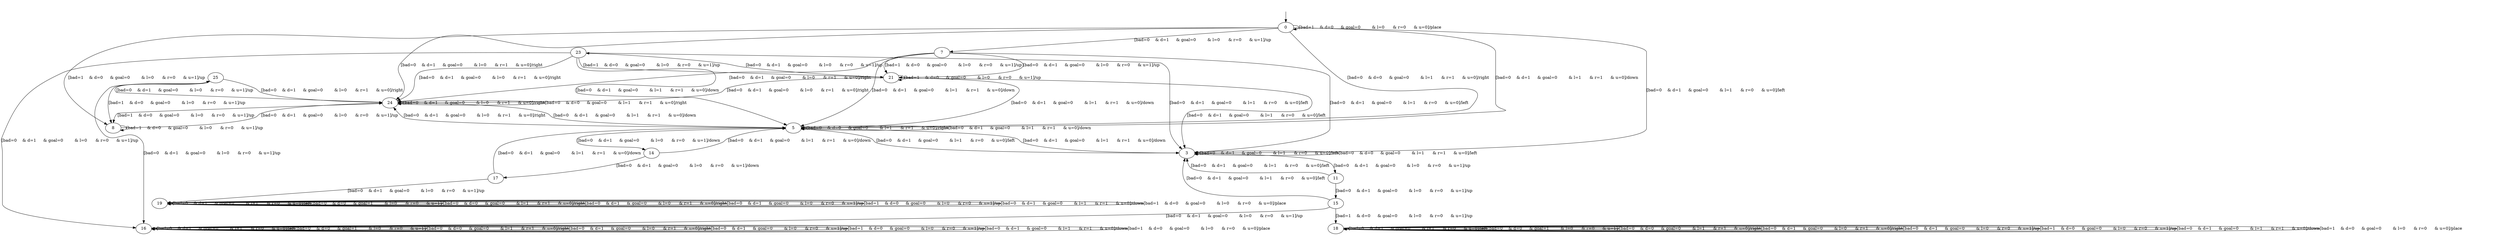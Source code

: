 digraph {
25;
24;
23;
21;
19;
18;
17;
16;
15;
14;
0;
3;
5;
7;
8;
11;
__init [label="", style=invis, width=0];
__init -> 0;
25 -> 8 [label="[bad=1	& d=0	& goal=0	& l=0	& r=0	& u=1]/up"];
25 -> 24 [label="[bad=0	& d=1	& goal=0	& l=0	& r=1	& u=0]/right"];
25 -> 16 [label="[bad=0	& d=1	& goal=0	& l=0	& r=0	& u=1]/up"];
24 -> 25 [label="[bad=0	& d=1	& goal=0	& l=0	& r=0	& u=1]/up"];
24 -> 8 [label="[bad=1	& d=0	& goal=0	& l=0	& r=0	& u=1]/up"];
24 -> 24 [label="[bad=0	& d=1	& goal=0	& l=0	& r=1	& u=0]/right"];
24 -> 24 [label="[bad=0	& d=0	& goal=0	& l=1	& r=1	& u=0]/right"];
24 -> 5 [label="[bad=0	& d=1	& goal=0	& l=1	& r=1	& u=0]/down"];
23 -> 21 [label="[bad=1	& d=0	& goal=0	& l=0	& r=0	& u=1]/up"];
23 -> 3 [label="[bad=0	& d=1	& goal=0	& l=1	& r=0	& u=0]/left"];
23 -> 5 [label="[bad=0	& d=1	& goal=0	& l=1	& r=1	& u=0]/down"];
23 -> 24 [label="[bad=0	& d=1	& goal=0	& l=0	& r=1	& u=0]/right"];
23 -> 16 [label="[bad=0	& d=1	& goal=0	& l=0	& r=0	& u=1]/up"];
21 -> 23 [label="[bad=0	& d=1	& goal=0	& l=0	& r=0	& u=1]/up"];
21 -> 21 [label="[bad=1	& d=0	& goal=0	& l=0	& r=0	& u=1]/up"];
21 -> 3 [label="[bad=0	& d=1	& goal=0	& l=1	& r=0	& u=0]/left"];
21 -> 5 [label="[bad=0	& d=1	& goal=0	& l=1	& r=1	& u=0]/down"];
21 -> 24 [label="[bad=0	& d=1	& goal=0	& l=0	& r=1	& u=0]/right"];
19 -> 19 [label="[bad=0	& d=1	& goal=0	& l=1	& r=0	& u=0]/left"];
19 -> 19 [label="[bad=0	& d=0	& goal=1	& l=0	& r=0	& u=1]/"];
19 -> 19 [label="[bad=0	& d=0	& goal=0	& l=1	& r=1	& u=0]/right"];
19 -> 19 [label="[bad=0	& d=1	& goal=0	& l=0	& r=1	& u=0]/right"];
19 -> 19 [label="[bad=0	& d=1	& goal=0	& l=0	& r=0	& u=1]/up"];
19 -> 19 [label="[bad=1	& d=0	& goal=0	& l=0	& r=0	& u=1]/up"];
19 -> 19 [label="[bad=0	& d=1	& goal=0	& l=1	& r=1	& u=0]/down"];
19 -> 19 [label="[bad=1	& d=0	& goal=0	& l=0	& r=0	& u=0]/place"];
18 -> 18 [label="[bad=0	& d=1	& goal=0	& l=1	& r=0	& u=0]/left"];
18 -> 18 [label="[bad=0	& d=0	& goal=1	& l=0	& r=0	& u=1]/"];
18 -> 18 [label="[bad=0	& d=0	& goal=0	& l=1	& r=1	& u=0]/right"];
18 -> 18 [label="[bad=0	& d=1	& goal=0	& l=0	& r=1	& u=0]/right"];
18 -> 18 [label="[bad=0	& d=1	& goal=0	& l=0	& r=0	& u=1]/up"];
18 -> 18 [label="[bad=1	& d=0	& goal=0	& l=0	& r=0	& u=1]/up"];
18 -> 18 [label="[bad=0	& d=1	& goal=0	& l=1	& r=1	& u=0]/down"];
18 -> 18 [label="[bad=1	& d=0	& goal=0	& l=0	& r=0	& u=0]/place"];
17 -> 5 [label="[bad=0	& d=1	& goal=0	& l=1	& r=1	& u=0]/down"];
17 -> 19 [label="[bad=0	& d=1	& goal=0	& l=0	& r=0	& u=1]/up"];
16 -> 16 [label="[bad=0	& d=1	& goal=0	& l=1	& r=0	& u=0]/left"];
16 -> 16 [label="[bad=0	& d=0	& goal=1	& l=0	& r=0	& u=1]/"];
16 -> 16 [label="[bad=0	& d=0	& goal=0	& l=1	& r=1	& u=0]/right"];
16 -> 16 [label="[bad=0	& d=1	& goal=0	& l=0	& r=1	& u=0]/right"];
16 -> 16 [label="[bad=0	& d=1	& goal=0	& l=0	& r=0	& u=1]/up"];
16 -> 16 [label="[bad=1	& d=0	& goal=0	& l=0	& r=0	& u=1]/up"];
16 -> 16 [label="[bad=0	& d=1	& goal=0	& l=1	& r=1	& u=0]/down"];
16 -> 16 [label="[bad=1	& d=0	& goal=0	& l=0	& r=0	& u=0]/place"];
15 -> 3 [label="[bad=0	& d=1	& goal=0	& l=1	& r=0	& u=0]/left"];
15 -> 18 [label="[bad=1	& d=0	& goal=0	& l=0	& r=0	& u=1]/up"];
15 -> 16 [label="[bad=0	& d=1	& goal=0	& l=0	& r=0	& u=1]/up"];
14 -> 17 [label="[bad=0	& d=1	& goal=0	& l=0	& r=0	& u=1]/down"];
14 -> 5 [label="[bad=0	& d=1	& goal=0	& l=1	& r=1	& u=0]/down"];
0 -> 3 [label="[bad=0	& d=1	& goal=0	& l=1	& r=0	& u=0]/left"];
0 -> 5 [label="[bad=0	& d=0	& goal=0	& l=1	& r=1	& u=0]/right"];
0 -> 7 [label="[bad=0	& d=1	& goal=0	& l=0	& r=0	& u=1]/up"];
0 -> 8 [label="[bad=1	& d=0	& goal=0	& l=0	& r=0	& u=1]/up"];
0 -> 0 [label="[bad=1	& d=0	& goal=0	& l=0	& r=0	& u=0]/place"];
0 -> 5 [label="[bad=0	& d=1	& goal=0	& l=1	& r=1	& u=0]/down"];
0 -> 24 [label="[bad=0	& d=1	& goal=0	& l=0	& r=1	& u=0]/right"];
3 -> 3 [label="[bad=0	& d=1	& goal=0	& l=1	& r=0	& u=0]/left"];
3 -> 11 [label="[bad=0	& d=1	& goal=0	& l=0	& r=0	& u=1]/up"];
3 -> 3 [label="[bad=0	& d=0	& goal=0	& l=1	& r=1	& u=0]/left"];
3 -> 5 [label="[bad=0	& d=1	& goal=0	& l=1	& r=1	& u=0]/down"];
5 -> 3 [label="[bad=0	& d=1	& goal=0	& l=1	& r=0	& u=0]/left"];
5 -> 5 [label="[bad=0	& d=0	& goal=0	& l=1	& r=1	& u=0]/right"];
5 -> 14 [label="[bad=0	& d=1	& goal=0	& l=0	& r=0	& u=1]/down"];
5 -> 5 [label="[bad=0	& d=1	& goal=0	& l=1	& r=1	& u=0]/down"];
5 -> 24 [label="[bad=0	& d=1	& goal=0	& l=0	& r=1	& u=0]/right"];
7 -> 3 [label="[bad=0	& d=1	& goal=0	& l=1	& r=0	& u=0]/left"];
7 -> 21 [label="[bad=1	& d=0	& goal=0	& l=0	& r=0	& u=1]/up"];
7 -> 5 [label="[bad=0	& d=1	& goal=0	& l=1	& r=1	& u=0]/down"];
7 -> 24 [label="[bad=0	& d=1	& goal=0	& l=0	& r=1	& u=0]/right"];
7 -> 21 [label="[bad=0	& d=1	& goal=0	& l=0	& r=0	& u=1]/up"];
8 -> 24 [label="[bad=0	& d=1	& goal=0	& l=0	& r=0	& u=1]/up"];
8 -> 8 [label="[bad=1	& d=0	& goal=0	& l=0	& r=0	& u=1]/up"];
11 -> 3 [label="[bad=0	& d=1	& goal=0	& l=1	& r=0	& u=0]/left"];
11 -> 15 [label="[bad=0	& d=1	& goal=0	& l=0	& r=0	& u=1]/up"];
}
